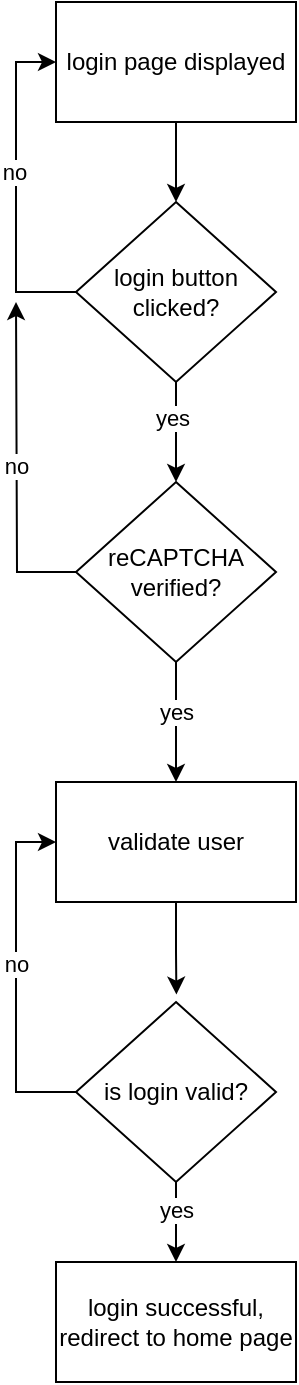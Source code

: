 <mxfile version="24.8.3">
  <diagram name="Page-1" id="KsiKs5V35rdnmLiFupcE">
    <mxGraphModel dx="867" dy="482" grid="1" gridSize="10" guides="1" tooltips="1" connect="1" arrows="1" fold="1" page="0" pageScale="1" pageWidth="827" pageHeight="1169" math="0" shadow="0">
      <root>
        <mxCell id="0" />
        <mxCell id="1" parent="0" />
        <mxCell id="0CgqnL2U3YnVDViywa0a-20" style="edgeStyle=orthogonalEdgeStyle;rounded=0;orthogonalLoop=1;jettySize=auto;html=1;exitX=0.5;exitY=1;exitDx=0;exitDy=0;entryX=0.5;entryY=0;entryDx=0;entryDy=0;" edge="1" parent="1" source="0CgqnL2U3YnVDViywa0a-13" target="0CgqnL2U3YnVDViywa0a-15">
          <mxGeometry relative="1" as="geometry" />
        </mxCell>
        <mxCell id="0CgqnL2U3YnVDViywa0a-13" value="login page displayed" style="rounded=0;whiteSpace=wrap;html=1;" vertex="1" parent="1">
          <mxGeometry x="280" y="40" width="120" height="60" as="geometry" />
        </mxCell>
        <mxCell id="0CgqnL2U3YnVDViywa0a-16" style="edgeStyle=orthogonalEdgeStyle;rounded=0;orthogonalLoop=1;jettySize=auto;html=1;exitX=0;exitY=0.5;exitDx=0;exitDy=0;entryX=0;entryY=0.5;entryDx=0;entryDy=0;" edge="1" parent="1" source="0CgqnL2U3YnVDViywa0a-15" target="0CgqnL2U3YnVDViywa0a-13">
          <mxGeometry relative="1" as="geometry" />
        </mxCell>
        <mxCell id="0CgqnL2U3YnVDViywa0a-17" value="no" style="edgeLabel;html=1;align=center;verticalAlign=middle;resizable=0;points=[];" vertex="1" connectable="0" parent="0CgqnL2U3YnVDViywa0a-16">
          <mxGeometry x="0.09" y="1" relative="1" as="geometry">
            <mxPoint as="offset" />
          </mxGeometry>
        </mxCell>
        <mxCell id="0CgqnL2U3YnVDViywa0a-19" style="edgeStyle=orthogonalEdgeStyle;rounded=0;orthogonalLoop=1;jettySize=auto;html=1;exitX=0.5;exitY=1;exitDx=0;exitDy=0;entryX=0.5;entryY=0;entryDx=0;entryDy=0;" edge="1" parent="1" source="0CgqnL2U3YnVDViywa0a-15" target="0CgqnL2U3YnVDViywa0a-22">
          <mxGeometry relative="1" as="geometry">
            <mxPoint x="340" y="270" as="targetPoint" />
          </mxGeometry>
        </mxCell>
        <mxCell id="0CgqnL2U3YnVDViywa0a-35" value="yes" style="edgeLabel;html=1;align=center;verticalAlign=middle;resizable=0;points=[];" vertex="1" connectable="0" parent="0CgqnL2U3YnVDViywa0a-19">
          <mxGeometry x="-0.276" y="-2" relative="1" as="geometry">
            <mxPoint as="offset" />
          </mxGeometry>
        </mxCell>
        <mxCell id="0CgqnL2U3YnVDViywa0a-15" value="login button clicked?" style="rhombus;whiteSpace=wrap;html=1;" vertex="1" parent="1">
          <mxGeometry x="290" y="140" width="100" height="90" as="geometry" />
        </mxCell>
        <mxCell id="0CgqnL2U3YnVDViywa0a-27" style="edgeStyle=orthogonalEdgeStyle;rounded=0;orthogonalLoop=1;jettySize=auto;html=1;exitX=0.5;exitY=1;exitDx=0;exitDy=0;entryX=0.5;entryY=0;entryDx=0;entryDy=0;" edge="1" parent="1" source="0CgqnL2U3YnVDViywa0a-22" target="0CgqnL2U3YnVDViywa0a-36">
          <mxGeometry relative="1" as="geometry" />
        </mxCell>
        <mxCell id="0CgqnL2U3YnVDViywa0a-31" value="yes" style="edgeLabel;html=1;align=center;verticalAlign=middle;resizable=0;points=[];" vertex="1" connectable="0" parent="0CgqnL2U3YnVDViywa0a-27">
          <mxGeometry x="-0.111" y="-2" relative="1" as="geometry">
            <mxPoint x="2" y="-2" as="offset" />
          </mxGeometry>
        </mxCell>
        <mxCell id="0CgqnL2U3YnVDViywa0a-29" value="no" style="edgeStyle=orthogonalEdgeStyle;rounded=0;orthogonalLoop=1;jettySize=auto;html=1;exitX=0;exitY=0.5;exitDx=0;exitDy=0;" edge="1" parent="1" source="0CgqnL2U3YnVDViywa0a-22">
          <mxGeometry relative="1" as="geometry">
            <mxPoint x="260" y="190.0" as="targetPoint" />
          </mxGeometry>
        </mxCell>
        <mxCell id="0CgqnL2U3YnVDViywa0a-22" value="reCAPTCHA verified?" style="rhombus;whiteSpace=wrap;html=1;" vertex="1" parent="1">
          <mxGeometry x="290" y="280" width="100" height="90" as="geometry" />
        </mxCell>
        <mxCell id="0CgqnL2U3YnVDViywa0a-30" style="edgeStyle=orthogonalEdgeStyle;rounded=0;orthogonalLoop=1;jettySize=auto;html=1;exitX=0;exitY=0.5;exitDx=0;exitDy=0;entryX=0;entryY=0.5;entryDx=0;entryDy=0;" edge="1" parent="1" source="0CgqnL2U3YnVDViywa0a-26" target="0CgqnL2U3YnVDViywa0a-36">
          <mxGeometry relative="1" as="geometry">
            <mxPoint x="260" y="330" as="targetPoint" />
            <mxPoint x="230" y="530" as="sourcePoint" />
          </mxGeometry>
        </mxCell>
        <mxCell id="0CgqnL2U3YnVDViywa0a-34" value="no" style="edgeLabel;html=1;align=center;verticalAlign=middle;resizable=0;points=[];" vertex="1" connectable="0" parent="0CgqnL2U3YnVDViywa0a-30">
          <mxGeometry x="0.076" relative="1" as="geometry">
            <mxPoint as="offset" />
          </mxGeometry>
        </mxCell>
        <mxCell id="0CgqnL2U3YnVDViywa0a-33" value="yes" style="edgeStyle=orthogonalEdgeStyle;rounded=0;orthogonalLoop=1;jettySize=auto;html=1;exitX=0.5;exitY=1;exitDx=0;exitDy=0;entryX=0.5;entryY=0;entryDx=0;entryDy=0;" edge="1" parent="1" source="0CgqnL2U3YnVDViywa0a-26" target="0CgqnL2U3YnVDViywa0a-32">
          <mxGeometry x="-0.333" relative="1" as="geometry">
            <mxPoint as="offset" />
          </mxGeometry>
        </mxCell>
        <mxCell id="0CgqnL2U3YnVDViywa0a-26" value="is login valid?" style="rhombus;whiteSpace=wrap;html=1;" vertex="1" parent="1">
          <mxGeometry x="290" y="540" width="100" height="90" as="geometry" />
        </mxCell>
        <mxCell id="0CgqnL2U3YnVDViywa0a-32" value="login successful,&lt;div&gt;redirect to home page&lt;/div&gt;" style="rounded=0;whiteSpace=wrap;html=1;" vertex="1" parent="1">
          <mxGeometry x="280" y="670" width="120" height="60" as="geometry" />
        </mxCell>
        <mxCell id="0CgqnL2U3YnVDViywa0a-36" value="validate user" style="rounded=0;whiteSpace=wrap;html=1;" vertex="1" parent="1">
          <mxGeometry x="280" y="430" width="120" height="60" as="geometry" />
        </mxCell>
        <mxCell id="0CgqnL2U3YnVDViywa0a-37" style="edgeStyle=orthogonalEdgeStyle;rounded=0;orthogonalLoop=1;jettySize=auto;html=1;exitX=0.5;exitY=1;exitDx=0;exitDy=0;entryX=0.502;entryY=-0.041;entryDx=0;entryDy=0;entryPerimeter=0;" edge="1" parent="1" source="0CgqnL2U3YnVDViywa0a-36" target="0CgqnL2U3YnVDViywa0a-26">
          <mxGeometry relative="1" as="geometry" />
        </mxCell>
      </root>
    </mxGraphModel>
  </diagram>
</mxfile>
